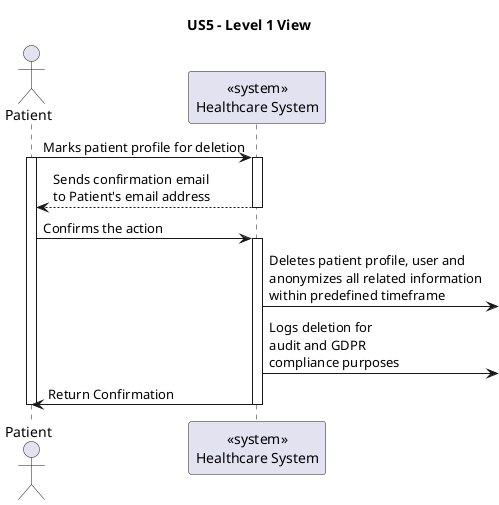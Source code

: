 ' 
' User Story: As an Admin,  I want to register new backoffice users (e.g., doctors, nurses, technicians, admins) via an out-of-band process, so that they can access the backoffice system with appropriate permissions.
'
' Acceptance Criteria:
' 
' - Backoffice users (e.g., doctors, nurses, technicians) are registered by an Admin via an internal process, not via self-registration.
' - Admin assigns roles (e.g., Doctor, Nurse, Technician) during the registration process.
' - Registered users receive a one-time setup link via email to set their password and activate their account.
' - The system enforces strong password requirements for security.
' - A confirmation email is sent to verify the user’s registration.

@startuml

title US5 - Level 1 View

actor Patient as U
participant "<<system>>\nHealthcare System" as web

U -> web : Marks patient profile for deletion
activate U
activate web
web --> U : Sends confirmation email\nto Patient's email address
deactivate web
U -> web : Confirms the action
activate web
web -> : Deletes patient profile, user and\nanonymizes all related information\nwithin predefined timeframe
web -> : Logs deletion for\naudit and GDPR\ncompliance purposes
web -> U : Return Confirmation
deactivate web
deactivate U

' E a parte do email?



@enduml